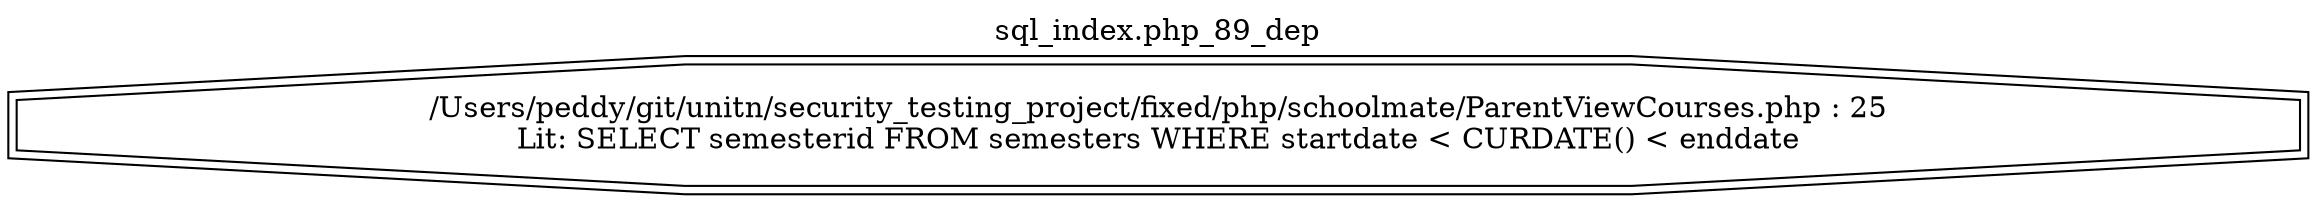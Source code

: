 digraph cfg {
  label="sql_index.php_89_dep";
  labelloc=t;
  n1 [shape=doubleoctagon, label="/Users/peddy/git/unitn/security_testing_project/fixed/php/schoolmate/ParentViewCourses.php : 25\nLit: SELECT semesterid FROM semesters WHERE startdate < CURDATE() < enddate\n"];
}
